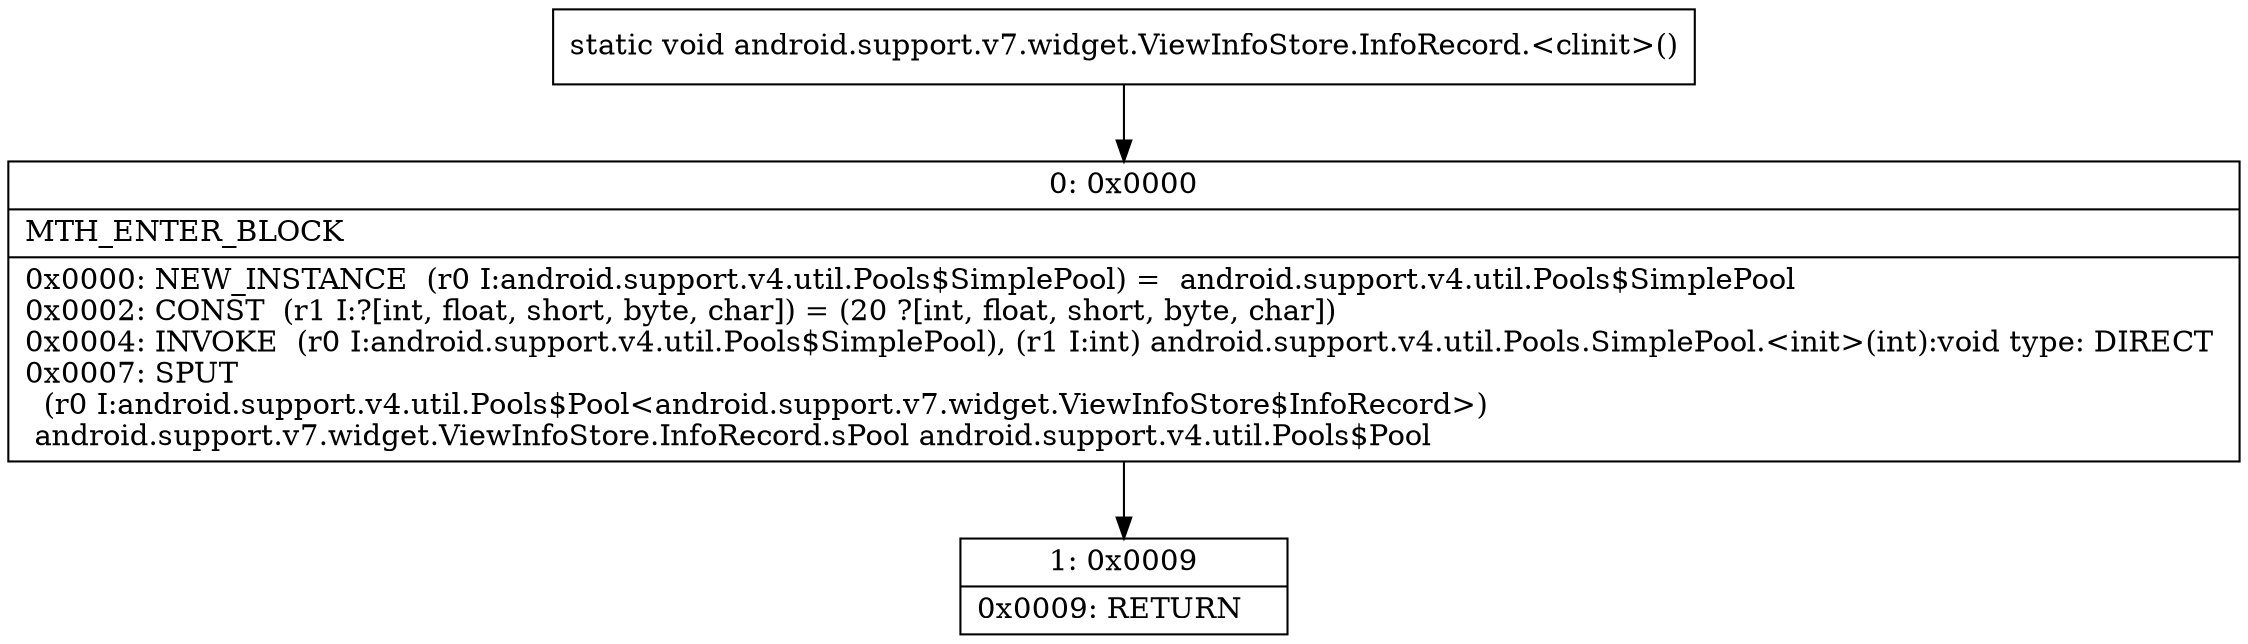 digraph "CFG forandroid.support.v7.widget.ViewInfoStore.InfoRecord.\<clinit\>()V" {
Node_0 [shape=record,label="{0\:\ 0x0000|MTH_ENTER_BLOCK\l|0x0000: NEW_INSTANCE  (r0 I:android.support.v4.util.Pools$SimplePool) =  android.support.v4.util.Pools$SimplePool \l0x0002: CONST  (r1 I:?[int, float, short, byte, char]) = (20 ?[int, float, short, byte, char]) \l0x0004: INVOKE  (r0 I:android.support.v4.util.Pools$SimplePool), (r1 I:int) android.support.v4.util.Pools.SimplePool.\<init\>(int):void type: DIRECT \l0x0007: SPUT  \l  (r0 I:android.support.v4.util.Pools$Pool\<android.support.v7.widget.ViewInfoStore$InfoRecord\>)\l android.support.v7.widget.ViewInfoStore.InfoRecord.sPool android.support.v4.util.Pools$Pool \l}"];
Node_1 [shape=record,label="{1\:\ 0x0009|0x0009: RETURN   \l}"];
MethodNode[shape=record,label="{static void android.support.v7.widget.ViewInfoStore.InfoRecord.\<clinit\>() }"];
MethodNode -> Node_0;
Node_0 -> Node_1;
}

